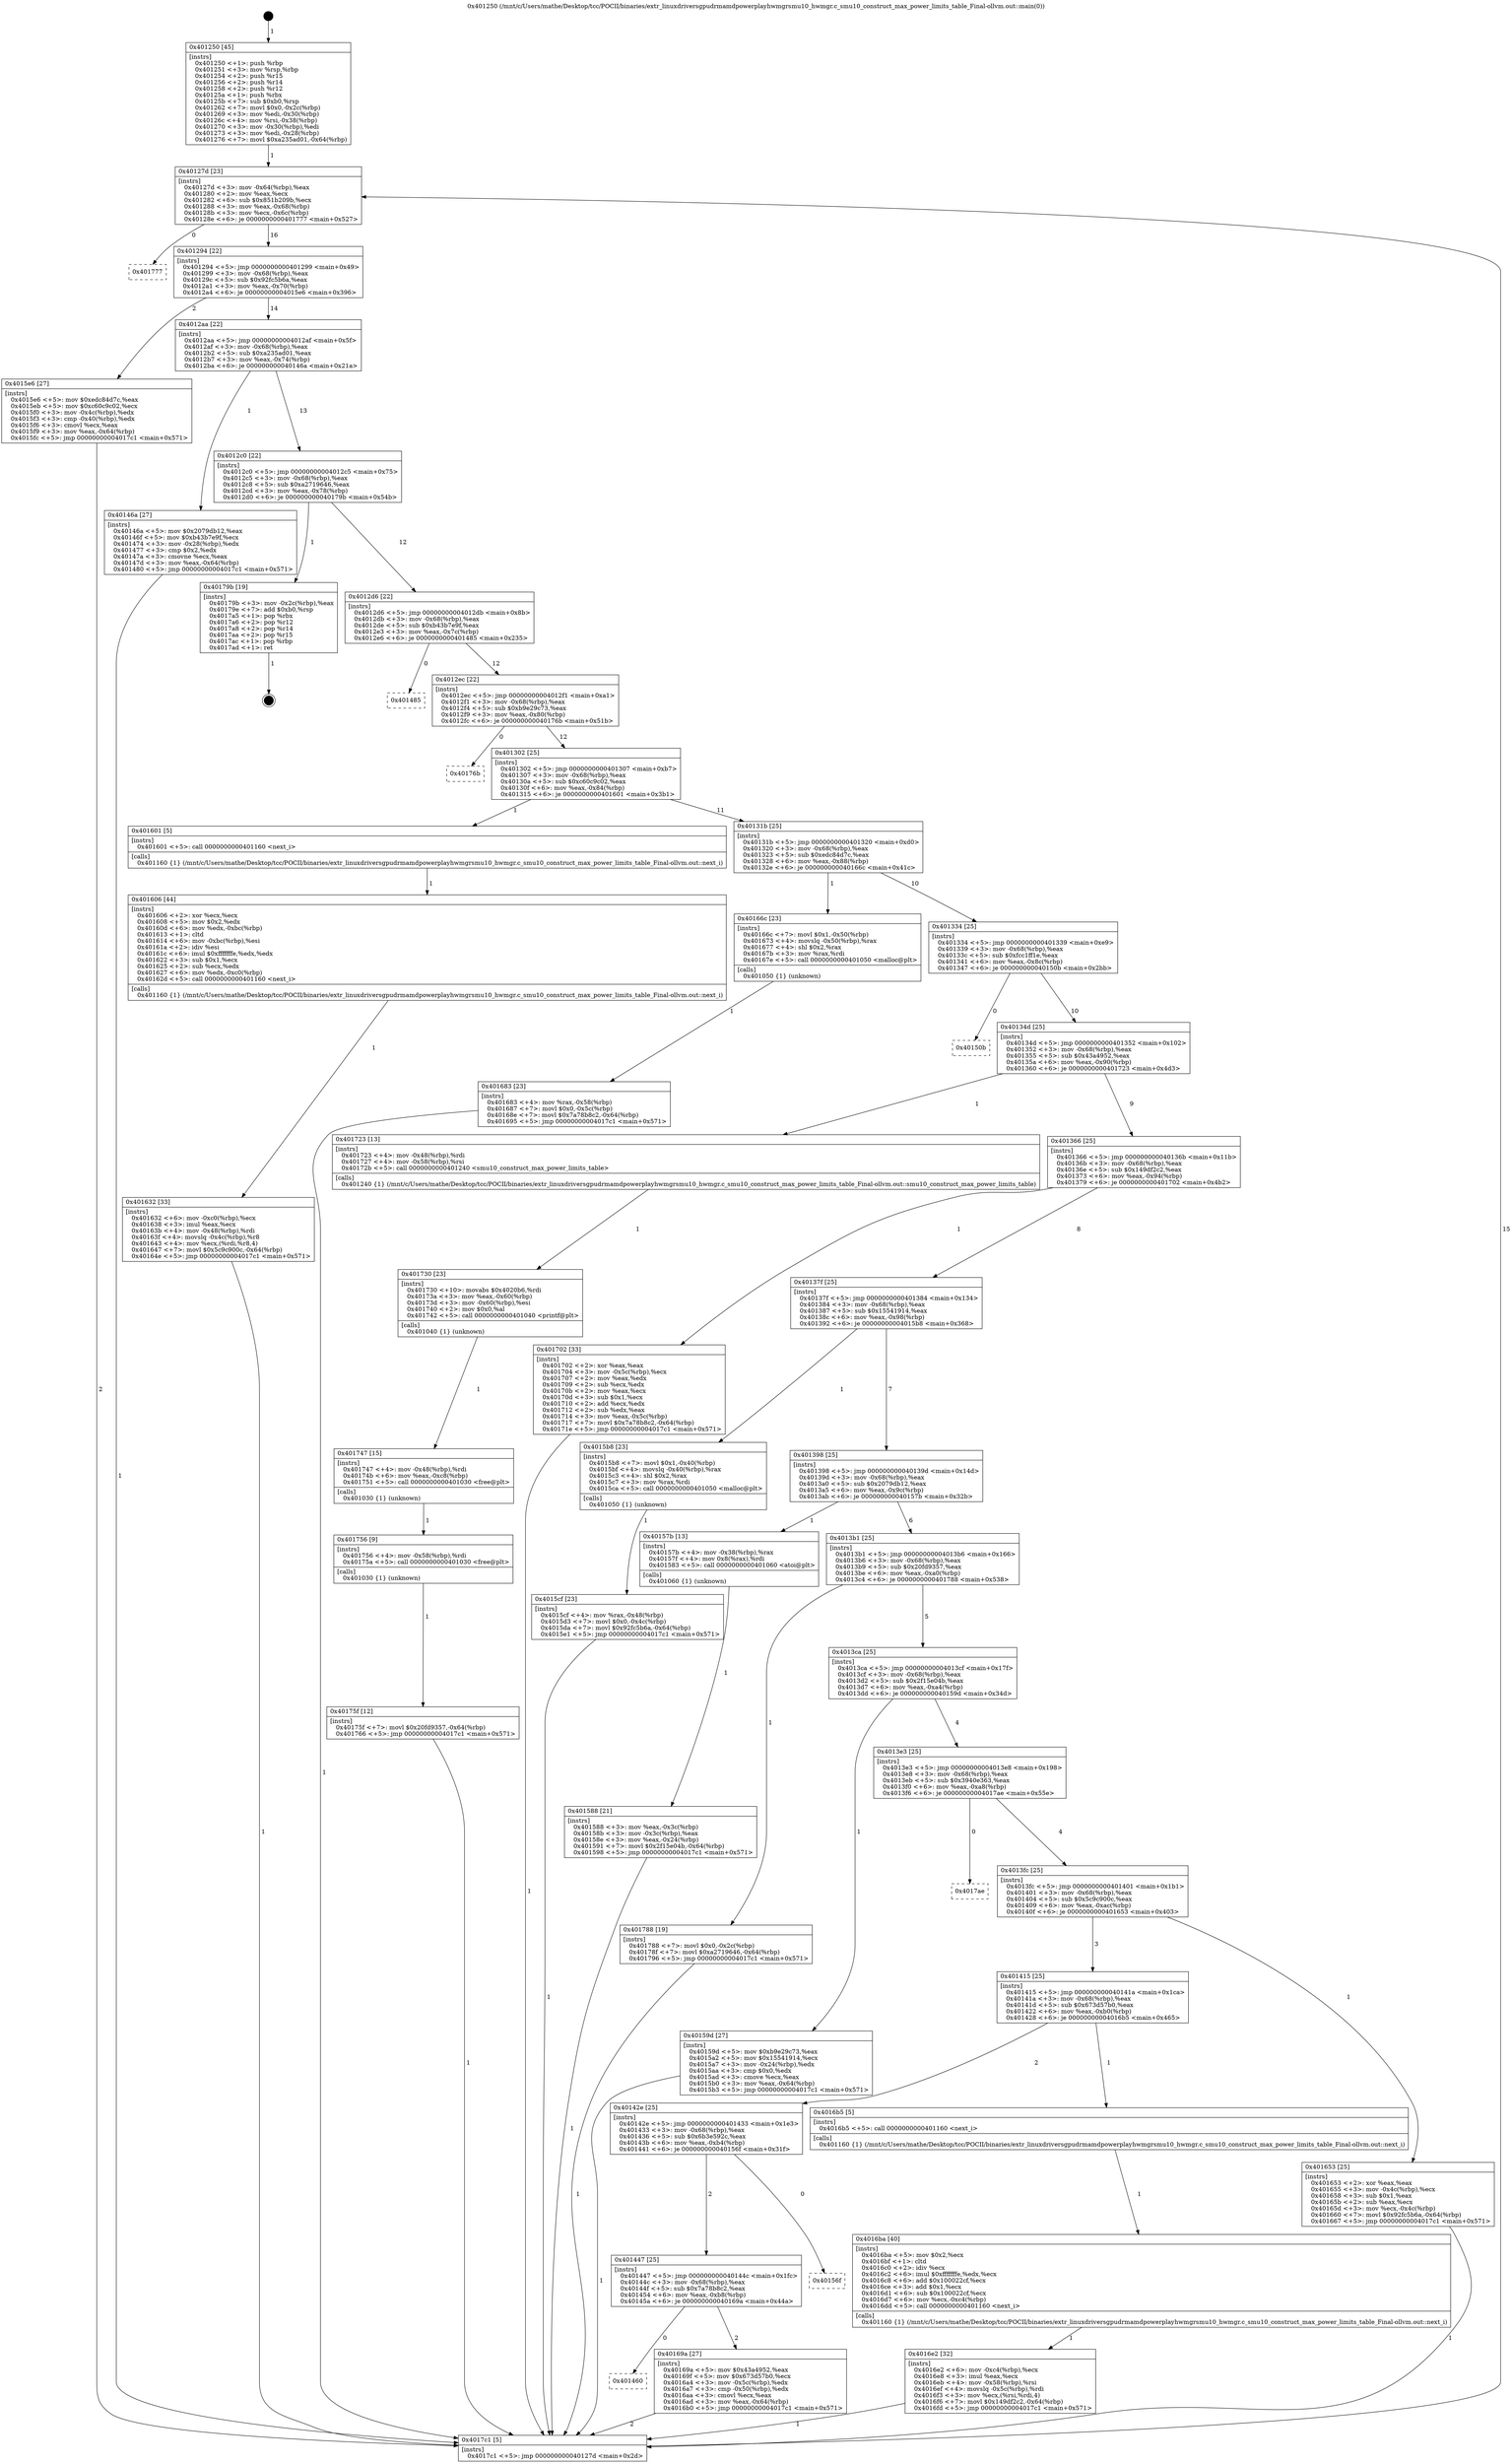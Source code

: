 digraph "0x401250" {
  label = "0x401250 (/mnt/c/Users/mathe/Desktop/tcc/POCII/binaries/extr_linuxdriversgpudrmamdpowerplayhwmgrsmu10_hwmgr.c_smu10_construct_max_power_limits_table_Final-ollvm.out::main(0))"
  labelloc = "t"
  node[shape=record]

  Entry [label="",width=0.3,height=0.3,shape=circle,fillcolor=black,style=filled]
  "0x40127d" [label="{
     0x40127d [23]\l
     | [instrs]\l
     &nbsp;&nbsp;0x40127d \<+3\>: mov -0x64(%rbp),%eax\l
     &nbsp;&nbsp;0x401280 \<+2\>: mov %eax,%ecx\l
     &nbsp;&nbsp;0x401282 \<+6\>: sub $0x851b209b,%ecx\l
     &nbsp;&nbsp;0x401288 \<+3\>: mov %eax,-0x68(%rbp)\l
     &nbsp;&nbsp;0x40128b \<+3\>: mov %ecx,-0x6c(%rbp)\l
     &nbsp;&nbsp;0x40128e \<+6\>: je 0000000000401777 \<main+0x527\>\l
  }"]
  "0x401777" [label="{
     0x401777\l
  }", style=dashed]
  "0x401294" [label="{
     0x401294 [22]\l
     | [instrs]\l
     &nbsp;&nbsp;0x401294 \<+5\>: jmp 0000000000401299 \<main+0x49\>\l
     &nbsp;&nbsp;0x401299 \<+3\>: mov -0x68(%rbp),%eax\l
     &nbsp;&nbsp;0x40129c \<+5\>: sub $0x92fc5b6a,%eax\l
     &nbsp;&nbsp;0x4012a1 \<+3\>: mov %eax,-0x70(%rbp)\l
     &nbsp;&nbsp;0x4012a4 \<+6\>: je 00000000004015e6 \<main+0x396\>\l
  }"]
  Exit [label="",width=0.3,height=0.3,shape=circle,fillcolor=black,style=filled,peripheries=2]
  "0x4015e6" [label="{
     0x4015e6 [27]\l
     | [instrs]\l
     &nbsp;&nbsp;0x4015e6 \<+5\>: mov $0xedc84d7c,%eax\l
     &nbsp;&nbsp;0x4015eb \<+5\>: mov $0xc60c9c02,%ecx\l
     &nbsp;&nbsp;0x4015f0 \<+3\>: mov -0x4c(%rbp),%edx\l
     &nbsp;&nbsp;0x4015f3 \<+3\>: cmp -0x40(%rbp),%edx\l
     &nbsp;&nbsp;0x4015f6 \<+3\>: cmovl %ecx,%eax\l
     &nbsp;&nbsp;0x4015f9 \<+3\>: mov %eax,-0x64(%rbp)\l
     &nbsp;&nbsp;0x4015fc \<+5\>: jmp 00000000004017c1 \<main+0x571\>\l
  }"]
  "0x4012aa" [label="{
     0x4012aa [22]\l
     | [instrs]\l
     &nbsp;&nbsp;0x4012aa \<+5\>: jmp 00000000004012af \<main+0x5f\>\l
     &nbsp;&nbsp;0x4012af \<+3\>: mov -0x68(%rbp),%eax\l
     &nbsp;&nbsp;0x4012b2 \<+5\>: sub $0xa235ad01,%eax\l
     &nbsp;&nbsp;0x4012b7 \<+3\>: mov %eax,-0x74(%rbp)\l
     &nbsp;&nbsp;0x4012ba \<+6\>: je 000000000040146a \<main+0x21a\>\l
  }"]
  "0x40175f" [label="{
     0x40175f [12]\l
     | [instrs]\l
     &nbsp;&nbsp;0x40175f \<+7\>: movl $0x20fd9357,-0x64(%rbp)\l
     &nbsp;&nbsp;0x401766 \<+5\>: jmp 00000000004017c1 \<main+0x571\>\l
  }"]
  "0x40146a" [label="{
     0x40146a [27]\l
     | [instrs]\l
     &nbsp;&nbsp;0x40146a \<+5\>: mov $0x2079db12,%eax\l
     &nbsp;&nbsp;0x40146f \<+5\>: mov $0xb43b7e9f,%ecx\l
     &nbsp;&nbsp;0x401474 \<+3\>: mov -0x28(%rbp),%edx\l
     &nbsp;&nbsp;0x401477 \<+3\>: cmp $0x2,%edx\l
     &nbsp;&nbsp;0x40147a \<+3\>: cmovne %ecx,%eax\l
     &nbsp;&nbsp;0x40147d \<+3\>: mov %eax,-0x64(%rbp)\l
     &nbsp;&nbsp;0x401480 \<+5\>: jmp 00000000004017c1 \<main+0x571\>\l
  }"]
  "0x4012c0" [label="{
     0x4012c0 [22]\l
     | [instrs]\l
     &nbsp;&nbsp;0x4012c0 \<+5\>: jmp 00000000004012c5 \<main+0x75\>\l
     &nbsp;&nbsp;0x4012c5 \<+3\>: mov -0x68(%rbp),%eax\l
     &nbsp;&nbsp;0x4012c8 \<+5\>: sub $0xa2719646,%eax\l
     &nbsp;&nbsp;0x4012cd \<+3\>: mov %eax,-0x78(%rbp)\l
     &nbsp;&nbsp;0x4012d0 \<+6\>: je 000000000040179b \<main+0x54b\>\l
  }"]
  "0x4017c1" [label="{
     0x4017c1 [5]\l
     | [instrs]\l
     &nbsp;&nbsp;0x4017c1 \<+5\>: jmp 000000000040127d \<main+0x2d\>\l
  }"]
  "0x401250" [label="{
     0x401250 [45]\l
     | [instrs]\l
     &nbsp;&nbsp;0x401250 \<+1\>: push %rbp\l
     &nbsp;&nbsp;0x401251 \<+3\>: mov %rsp,%rbp\l
     &nbsp;&nbsp;0x401254 \<+2\>: push %r15\l
     &nbsp;&nbsp;0x401256 \<+2\>: push %r14\l
     &nbsp;&nbsp;0x401258 \<+2\>: push %r12\l
     &nbsp;&nbsp;0x40125a \<+1\>: push %rbx\l
     &nbsp;&nbsp;0x40125b \<+7\>: sub $0xb0,%rsp\l
     &nbsp;&nbsp;0x401262 \<+7\>: movl $0x0,-0x2c(%rbp)\l
     &nbsp;&nbsp;0x401269 \<+3\>: mov %edi,-0x30(%rbp)\l
     &nbsp;&nbsp;0x40126c \<+4\>: mov %rsi,-0x38(%rbp)\l
     &nbsp;&nbsp;0x401270 \<+3\>: mov -0x30(%rbp),%edi\l
     &nbsp;&nbsp;0x401273 \<+3\>: mov %edi,-0x28(%rbp)\l
     &nbsp;&nbsp;0x401276 \<+7\>: movl $0xa235ad01,-0x64(%rbp)\l
  }"]
  "0x401756" [label="{
     0x401756 [9]\l
     | [instrs]\l
     &nbsp;&nbsp;0x401756 \<+4\>: mov -0x58(%rbp),%rdi\l
     &nbsp;&nbsp;0x40175a \<+5\>: call 0000000000401030 \<free@plt\>\l
     | [calls]\l
     &nbsp;&nbsp;0x401030 \{1\} (unknown)\l
  }"]
  "0x40179b" [label="{
     0x40179b [19]\l
     | [instrs]\l
     &nbsp;&nbsp;0x40179b \<+3\>: mov -0x2c(%rbp),%eax\l
     &nbsp;&nbsp;0x40179e \<+7\>: add $0xb0,%rsp\l
     &nbsp;&nbsp;0x4017a5 \<+1\>: pop %rbx\l
     &nbsp;&nbsp;0x4017a6 \<+2\>: pop %r12\l
     &nbsp;&nbsp;0x4017a8 \<+2\>: pop %r14\l
     &nbsp;&nbsp;0x4017aa \<+2\>: pop %r15\l
     &nbsp;&nbsp;0x4017ac \<+1\>: pop %rbp\l
     &nbsp;&nbsp;0x4017ad \<+1\>: ret\l
  }"]
  "0x4012d6" [label="{
     0x4012d6 [22]\l
     | [instrs]\l
     &nbsp;&nbsp;0x4012d6 \<+5\>: jmp 00000000004012db \<main+0x8b\>\l
     &nbsp;&nbsp;0x4012db \<+3\>: mov -0x68(%rbp),%eax\l
     &nbsp;&nbsp;0x4012de \<+5\>: sub $0xb43b7e9f,%eax\l
     &nbsp;&nbsp;0x4012e3 \<+3\>: mov %eax,-0x7c(%rbp)\l
     &nbsp;&nbsp;0x4012e6 \<+6\>: je 0000000000401485 \<main+0x235\>\l
  }"]
  "0x401747" [label="{
     0x401747 [15]\l
     | [instrs]\l
     &nbsp;&nbsp;0x401747 \<+4\>: mov -0x48(%rbp),%rdi\l
     &nbsp;&nbsp;0x40174b \<+6\>: mov %eax,-0xc8(%rbp)\l
     &nbsp;&nbsp;0x401751 \<+5\>: call 0000000000401030 \<free@plt\>\l
     | [calls]\l
     &nbsp;&nbsp;0x401030 \{1\} (unknown)\l
  }"]
  "0x401485" [label="{
     0x401485\l
  }", style=dashed]
  "0x4012ec" [label="{
     0x4012ec [22]\l
     | [instrs]\l
     &nbsp;&nbsp;0x4012ec \<+5\>: jmp 00000000004012f1 \<main+0xa1\>\l
     &nbsp;&nbsp;0x4012f1 \<+3\>: mov -0x68(%rbp),%eax\l
     &nbsp;&nbsp;0x4012f4 \<+5\>: sub $0xb9e29c73,%eax\l
     &nbsp;&nbsp;0x4012f9 \<+3\>: mov %eax,-0x80(%rbp)\l
     &nbsp;&nbsp;0x4012fc \<+6\>: je 000000000040176b \<main+0x51b\>\l
  }"]
  "0x401730" [label="{
     0x401730 [23]\l
     | [instrs]\l
     &nbsp;&nbsp;0x401730 \<+10\>: movabs $0x4020b6,%rdi\l
     &nbsp;&nbsp;0x40173a \<+3\>: mov %eax,-0x60(%rbp)\l
     &nbsp;&nbsp;0x40173d \<+3\>: mov -0x60(%rbp),%esi\l
     &nbsp;&nbsp;0x401740 \<+2\>: mov $0x0,%al\l
     &nbsp;&nbsp;0x401742 \<+5\>: call 0000000000401040 \<printf@plt\>\l
     | [calls]\l
     &nbsp;&nbsp;0x401040 \{1\} (unknown)\l
  }"]
  "0x40176b" [label="{
     0x40176b\l
  }", style=dashed]
  "0x401302" [label="{
     0x401302 [25]\l
     | [instrs]\l
     &nbsp;&nbsp;0x401302 \<+5\>: jmp 0000000000401307 \<main+0xb7\>\l
     &nbsp;&nbsp;0x401307 \<+3\>: mov -0x68(%rbp),%eax\l
     &nbsp;&nbsp;0x40130a \<+5\>: sub $0xc60c9c02,%eax\l
     &nbsp;&nbsp;0x40130f \<+6\>: mov %eax,-0x84(%rbp)\l
     &nbsp;&nbsp;0x401315 \<+6\>: je 0000000000401601 \<main+0x3b1\>\l
  }"]
  "0x4016e2" [label="{
     0x4016e2 [32]\l
     | [instrs]\l
     &nbsp;&nbsp;0x4016e2 \<+6\>: mov -0xc4(%rbp),%ecx\l
     &nbsp;&nbsp;0x4016e8 \<+3\>: imul %eax,%ecx\l
     &nbsp;&nbsp;0x4016eb \<+4\>: mov -0x58(%rbp),%rsi\l
     &nbsp;&nbsp;0x4016ef \<+4\>: movslq -0x5c(%rbp),%rdi\l
     &nbsp;&nbsp;0x4016f3 \<+3\>: mov %ecx,(%rsi,%rdi,4)\l
     &nbsp;&nbsp;0x4016f6 \<+7\>: movl $0x149df2c2,-0x64(%rbp)\l
     &nbsp;&nbsp;0x4016fd \<+5\>: jmp 00000000004017c1 \<main+0x571\>\l
  }"]
  "0x401601" [label="{
     0x401601 [5]\l
     | [instrs]\l
     &nbsp;&nbsp;0x401601 \<+5\>: call 0000000000401160 \<next_i\>\l
     | [calls]\l
     &nbsp;&nbsp;0x401160 \{1\} (/mnt/c/Users/mathe/Desktop/tcc/POCII/binaries/extr_linuxdriversgpudrmamdpowerplayhwmgrsmu10_hwmgr.c_smu10_construct_max_power_limits_table_Final-ollvm.out::next_i)\l
  }"]
  "0x40131b" [label="{
     0x40131b [25]\l
     | [instrs]\l
     &nbsp;&nbsp;0x40131b \<+5\>: jmp 0000000000401320 \<main+0xd0\>\l
     &nbsp;&nbsp;0x401320 \<+3\>: mov -0x68(%rbp),%eax\l
     &nbsp;&nbsp;0x401323 \<+5\>: sub $0xedc84d7c,%eax\l
     &nbsp;&nbsp;0x401328 \<+6\>: mov %eax,-0x88(%rbp)\l
     &nbsp;&nbsp;0x40132e \<+6\>: je 000000000040166c \<main+0x41c\>\l
  }"]
  "0x4016ba" [label="{
     0x4016ba [40]\l
     | [instrs]\l
     &nbsp;&nbsp;0x4016ba \<+5\>: mov $0x2,%ecx\l
     &nbsp;&nbsp;0x4016bf \<+1\>: cltd\l
     &nbsp;&nbsp;0x4016c0 \<+2\>: idiv %ecx\l
     &nbsp;&nbsp;0x4016c2 \<+6\>: imul $0xfffffffe,%edx,%ecx\l
     &nbsp;&nbsp;0x4016c8 \<+6\>: add $0x100022cf,%ecx\l
     &nbsp;&nbsp;0x4016ce \<+3\>: add $0x1,%ecx\l
     &nbsp;&nbsp;0x4016d1 \<+6\>: sub $0x100022cf,%ecx\l
     &nbsp;&nbsp;0x4016d7 \<+6\>: mov %ecx,-0xc4(%rbp)\l
     &nbsp;&nbsp;0x4016dd \<+5\>: call 0000000000401160 \<next_i\>\l
     | [calls]\l
     &nbsp;&nbsp;0x401160 \{1\} (/mnt/c/Users/mathe/Desktop/tcc/POCII/binaries/extr_linuxdriversgpudrmamdpowerplayhwmgrsmu10_hwmgr.c_smu10_construct_max_power_limits_table_Final-ollvm.out::next_i)\l
  }"]
  "0x40166c" [label="{
     0x40166c [23]\l
     | [instrs]\l
     &nbsp;&nbsp;0x40166c \<+7\>: movl $0x1,-0x50(%rbp)\l
     &nbsp;&nbsp;0x401673 \<+4\>: movslq -0x50(%rbp),%rax\l
     &nbsp;&nbsp;0x401677 \<+4\>: shl $0x2,%rax\l
     &nbsp;&nbsp;0x40167b \<+3\>: mov %rax,%rdi\l
     &nbsp;&nbsp;0x40167e \<+5\>: call 0000000000401050 \<malloc@plt\>\l
     | [calls]\l
     &nbsp;&nbsp;0x401050 \{1\} (unknown)\l
  }"]
  "0x401334" [label="{
     0x401334 [25]\l
     | [instrs]\l
     &nbsp;&nbsp;0x401334 \<+5\>: jmp 0000000000401339 \<main+0xe9\>\l
     &nbsp;&nbsp;0x401339 \<+3\>: mov -0x68(%rbp),%eax\l
     &nbsp;&nbsp;0x40133c \<+5\>: sub $0xfcc1ff1e,%eax\l
     &nbsp;&nbsp;0x401341 \<+6\>: mov %eax,-0x8c(%rbp)\l
     &nbsp;&nbsp;0x401347 \<+6\>: je 000000000040150b \<main+0x2bb\>\l
  }"]
  "0x401460" [label="{
     0x401460\l
  }", style=dashed]
  "0x40150b" [label="{
     0x40150b\l
  }", style=dashed]
  "0x40134d" [label="{
     0x40134d [25]\l
     | [instrs]\l
     &nbsp;&nbsp;0x40134d \<+5\>: jmp 0000000000401352 \<main+0x102\>\l
     &nbsp;&nbsp;0x401352 \<+3\>: mov -0x68(%rbp),%eax\l
     &nbsp;&nbsp;0x401355 \<+5\>: sub $0x43a4952,%eax\l
     &nbsp;&nbsp;0x40135a \<+6\>: mov %eax,-0x90(%rbp)\l
     &nbsp;&nbsp;0x401360 \<+6\>: je 0000000000401723 \<main+0x4d3\>\l
  }"]
  "0x40169a" [label="{
     0x40169a [27]\l
     | [instrs]\l
     &nbsp;&nbsp;0x40169a \<+5\>: mov $0x43a4952,%eax\l
     &nbsp;&nbsp;0x40169f \<+5\>: mov $0x673d57b0,%ecx\l
     &nbsp;&nbsp;0x4016a4 \<+3\>: mov -0x5c(%rbp),%edx\l
     &nbsp;&nbsp;0x4016a7 \<+3\>: cmp -0x50(%rbp),%edx\l
     &nbsp;&nbsp;0x4016aa \<+3\>: cmovl %ecx,%eax\l
     &nbsp;&nbsp;0x4016ad \<+3\>: mov %eax,-0x64(%rbp)\l
     &nbsp;&nbsp;0x4016b0 \<+5\>: jmp 00000000004017c1 \<main+0x571\>\l
  }"]
  "0x401723" [label="{
     0x401723 [13]\l
     | [instrs]\l
     &nbsp;&nbsp;0x401723 \<+4\>: mov -0x48(%rbp),%rdi\l
     &nbsp;&nbsp;0x401727 \<+4\>: mov -0x58(%rbp),%rsi\l
     &nbsp;&nbsp;0x40172b \<+5\>: call 0000000000401240 \<smu10_construct_max_power_limits_table\>\l
     | [calls]\l
     &nbsp;&nbsp;0x401240 \{1\} (/mnt/c/Users/mathe/Desktop/tcc/POCII/binaries/extr_linuxdriversgpudrmamdpowerplayhwmgrsmu10_hwmgr.c_smu10_construct_max_power_limits_table_Final-ollvm.out::smu10_construct_max_power_limits_table)\l
  }"]
  "0x401366" [label="{
     0x401366 [25]\l
     | [instrs]\l
     &nbsp;&nbsp;0x401366 \<+5\>: jmp 000000000040136b \<main+0x11b\>\l
     &nbsp;&nbsp;0x40136b \<+3\>: mov -0x68(%rbp),%eax\l
     &nbsp;&nbsp;0x40136e \<+5\>: sub $0x149df2c2,%eax\l
     &nbsp;&nbsp;0x401373 \<+6\>: mov %eax,-0x94(%rbp)\l
     &nbsp;&nbsp;0x401379 \<+6\>: je 0000000000401702 \<main+0x4b2\>\l
  }"]
  "0x401447" [label="{
     0x401447 [25]\l
     | [instrs]\l
     &nbsp;&nbsp;0x401447 \<+5\>: jmp 000000000040144c \<main+0x1fc\>\l
     &nbsp;&nbsp;0x40144c \<+3\>: mov -0x68(%rbp),%eax\l
     &nbsp;&nbsp;0x40144f \<+5\>: sub $0x7a78b8c2,%eax\l
     &nbsp;&nbsp;0x401454 \<+6\>: mov %eax,-0xb8(%rbp)\l
     &nbsp;&nbsp;0x40145a \<+6\>: je 000000000040169a \<main+0x44a\>\l
  }"]
  "0x401702" [label="{
     0x401702 [33]\l
     | [instrs]\l
     &nbsp;&nbsp;0x401702 \<+2\>: xor %eax,%eax\l
     &nbsp;&nbsp;0x401704 \<+3\>: mov -0x5c(%rbp),%ecx\l
     &nbsp;&nbsp;0x401707 \<+2\>: mov %eax,%edx\l
     &nbsp;&nbsp;0x401709 \<+2\>: sub %ecx,%edx\l
     &nbsp;&nbsp;0x40170b \<+2\>: mov %eax,%ecx\l
     &nbsp;&nbsp;0x40170d \<+3\>: sub $0x1,%ecx\l
     &nbsp;&nbsp;0x401710 \<+2\>: add %ecx,%edx\l
     &nbsp;&nbsp;0x401712 \<+2\>: sub %edx,%eax\l
     &nbsp;&nbsp;0x401714 \<+3\>: mov %eax,-0x5c(%rbp)\l
     &nbsp;&nbsp;0x401717 \<+7\>: movl $0x7a78b8c2,-0x64(%rbp)\l
     &nbsp;&nbsp;0x40171e \<+5\>: jmp 00000000004017c1 \<main+0x571\>\l
  }"]
  "0x40137f" [label="{
     0x40137f [25]\l
     | [instrs]\l
     &nbsp;&nbsp;0x40137f \<+5\>: jmp 0000000000401384 \<main+0x134\>\l
     &nbsp;&nbsp;0x401384 \<+3\>: mov -0x68(%rbp),%eax\l
     &nbsp;&nbsp;0x401387 \<+5\>: sub $0x15541914,%eax\l
     &nbsp;&nbsp;0x40138c \<+6\>: mov %eax,-0x98(%rbp)\l
     &nbsp;&nbsp;0x401392 \<+6\>: je 00000000004015b8 \<main+0x368\>\l
  }"]
  "0x40156f" [label="{
     0x40156f\l
  }", style=dashed]
  "0x4015b8" [label="{
     0x4015b8 [23]\l
     | [instrs]\l
     &nbsp;&nbsp;0x4015b8 \<+7\>: movl $0x1,-0x40(%rbp)\l
     &nbsp;&nbsp;0x4015bf \<+4\>: movslq -0x40(%rbp),%rax\l
     &nbsp;&nbsp;0x4015c3 \<+4\>: shl $0x2,%rax\l
     &nbsp;&nbsp;0x4015c7 \<+3\>: mov %rax,%rdi\l
     &nbsp;&nbsp;0x4015ca \<+5\>: call 0000000000401050 \<malloc@plt\>\l
     | [calls]\l
     &nbsp;&nbsp;0x401050 \{1\} (unknown)\l
  }"]
  "0x401398" [label="{
     0x401398 [25]\l
     | [instrs]\l
     &nbsp;&nbsp;0x401398 \<+5\>: jmp 000000000040139d \<main+0x14d\>\l
     &nbsp;&nbsp;0x40139d \<+3\>: mov -0x68(%rbp),%eax\l
     &nbsp;&nbsp;0x4013a0 \<+5\>: sub $0x2079db12,%eax\l
     &nbsp;&nbsp;0x4013a5 \<+6\>: mov %eax,-0x9c(%rbp)\l
     &nbsp;&nbsp;0x4013ab \<+6\>: je 000000000040157b \<main+0x32b\>\l
  }"]
  "0x40142e" [label="{
     0x40142e [25]\l
     | [instrs]\l
     &nbsp;&nbsp;0x40142e \<+5\>: jmp 0000000000401433 \<main+0x1e3\>\l
     &nbsp;&nbsp;0x401433 \<+3\>: mov -0x68(%rbp),%eax\l
     &nbsp;&nbsp;0x401436 \<+5\>: sub $0x6b3e592c,%eax\l
     &nbsp;&nbsp;0x40143b \<+6\>: mov %eax,-0xb4(%rbp)\l
     &nbsp;&nbsp;0x401441 \<+6\>: je 000000000040156f \<main+0x31f\>\l
  }"]
  "0x40157b" [label="{
     0x40157b [13]\l
     | [instrs]\l
     &nbsp;&nbsp;0x40157b \<+4\>: mov -0x38(%rbp),%rax\l
     &nbsp;&nbsp;0x40157f \<+4\>: mov 0x8(%rax),%rdi\l
     &nbsp;&nbsp;0x401583 \<+5\>: call 0000000000401060 \<atoi@plt\>\l
     | [calls]\l
     &nbsp;&nbsp;0x401060 \{1\} (unknown)\l
  }"]
  "0x4013b1" [label="{
     0x4013b1 [25]\l
     | [instrs]\l
     &nbsp;&nbsp;0x4013b1 \<+5\>: jmp 00000000004013b6 \<main+0x166\>\l
     &nbsp;&nbsp;0x4013b6 \<+3\>: mov -0x68(%rbp),%eax\l
     &nbsp;&nbsp;0x4013b9 \<+5\>: sub $0x20fd9357,%eax\l
     &nbsp;&nbsp;0x4013be \<+6\>: mov %eax,-0xa0(%rbp)\l
     &nbsp;&nbsp;0x4013c4 \<+6\>: je 0000000000401788 \<main+0x538\>\l
  }"]
  "0x401588" [label="{
     0x401588 [21]\l
     | [instrs]\l
     &nbsp;&nbsp;0x401588 \<+3\>: mov %eax,-0x3c(%rbp)\l
     &nbsp;&nbsp;0x40158b \<+3\>: mov -0x3c(%rbp),%eax\l
     &nbsp;&nbsp;0x40158e \<+3\>: mov %eax,-0x24(%rbp)\l
     &nbsp;&nbsp;0x401591 \<+7\>: movl $0x2f15e04b,-0x64(%rbp)\l
     &nbsp;&nbsp;0x401598 \<+5\>: jmp 00000000004017c1 \<main+0x571\>\l
  }"]
  "0x4016b5" [label="{
     0x4016b5 [5]\l
     | [instrs]\l
     &nbsp;&nbsp;0x4016b5 \<+5\>: call 0000000000401160 \<next_i\>\l
     | [calls]\l
     &nbsp;&nbsp;0x401160 \{1\} (/mnt/c/Users/mathe/Desktop/tcc/POCII/binaries/extr_linuxdriversgpudrmamdpowerplayhwmgrsmu10_hwmgr.c_smu10_construct_max_power_limits_table_Final-ollvm.out::next_i)\l
  }"]
  "0x401788" [label="{
     0x401788 [19]\l
     | [instrs]\l
     &nbsp;&nbsp;0x401788 \<+7\>: movl $0x0,-0x2c(%rbp)\l
     &nbsp;&nbsp;0x40178f \<+7\>: movl $0xa2719646,-0x64(%rbp)\l
     &nbsp;&nbsp;0x401796 \<+5\>: jmp 00000000004017c1 \<main+0x571\>\l
  }"]
  "0x4013ca" [label="{
     0x4013ca [25]\l
     | [instrs]\l
     &nbsp;&nbsp;0x4013ca \<+5\>: jmp 00000000004013cf \<main+0x17f\>\l
     &nbsp;&nbsp;0x4013cf \<+3\>: mov -0x68(%rbp),%eax\l
     &nbsp;&nbsp;0x4013d2 \<+5\>: sub $0x2f15e04b,%eax\l
     &nbsp;&nbsp;0x4013d7 \<+6\>: mov %eax,-0xa4(%rbp)\l
     &nbsp;&nbsp;0x4013dd \<+6\>: je 000000000040159d \<main+0x34d\>\l
  }"]
  "0x401683" [label="{
     0x401683 [23]\l
     | [instrs]\l
     &nbsp;&nbsp;0x401683 \<+4\>: mov %rax,-0x58(%rbp)\l
     &nbsp;&nbsp;0x401687 \<+7\>: movl $0x0,-0x5c(%rbp)\l
     &nbsp;&nbsp;0x40168e \<+7\>: movl $0x7a78b8c2,-0x64(%rbp)\l
     &nbsp;&nbsp;0x401695 \<+5\>: jmp 00000000004017c1 \<main+0x571\>\l
  }"]
  "0x40159d" [label="{
     0x40159d [27]\l
     | [instrs]\l
     &nbsp;&nbsp;0x40159d \<+5\>: mov $0xb9e29c73,%eax\l
     &nbsp;&nbsp;0x4015a2 \<+5\>: mov $0x15541914,%ecx\l
     &nbsp;&nbsp;0x4015a7 \<+3\>: mov -0x24(%rbp),%edx\l
     &nbsp;&nbsp;0x4015aa \<+3\>: cmp $0x0,%edx\l
     &nbsp;&nbsp;0x4015ad \<+3\>: cmove %ecx,%eax\l
     &nbsp;&nbsp;0x4015b0 \<+3\>: mov %eax,-0x64(%rbp)\l
     &nbsp;&nbsp;0x4015b3 \<+5\>: jmp 00000000004017c1 \<main+0x571\>\l
  }"]
  "0x4013e3" [label="{
     0x4013e3 [25]\l
     | [instrs]\l
     &nbsp;&nbsp;0x4013e3 \<+5\>: jmp 00000000004013e8 \<main+0x198\>\l
     &nbsp;&nbsp;0x4013e8 \<+3\>: mov -0x68(%rbp),%eax\l
     &nbsp;&nbsp;0x4013eb \<+5\>: sub $0x3940e363,%eax\l
     &nbsp;&nbsp;0x4013f0 \<+6\>: mov %eax,-0xa8(%rbp)\l
     &nbsp;&nbsp;0x4013f6 \<+6\>: je 00000000004017ae \<main+0x55e\>\l
  }"]
  "0x4015cf" [label="{
     0x4015cf [23]\l
     | [instrs]\l
     &nbsp;&nbsp;0x4015cf \<+4\>: mov %rax,-0x48(%rbp)\l
     &nbsp;&nbsp;0x4015d3 \<+7\>: movl $0x0,-0x4c(%rbp)\l
     &nbsp;&nbsp;0x4015da \<+7\>: movl $0x92fc5b6a,-0x64(%rbp)\l
     &nbsp;&nbsp;0x4015e1 \<+5\>: jmp 00000000004017c1 \<main+0x571\>\l
  }"]
  "0x401606" [label="{
     0x401606 [44]\l
     | [instrs]\l
     &nbsp;&nbsp;0x401606 \<+2\>: xor %ecx,%ecx\l
     &nbsp;&nbsp;0x401608 \<+5\>: mov $0x2,%edx\l
     &nbsp;&nbsp;0x40160d \<+6\>: mov %edx,-0xbc(%rbp)\l
     &nbsp;&nbsp;0x401613 \<+1\>: cltd\l
     &nbsp;&nbsp;0x401614 \<+6\>: mov -0xbc(%rbp),%esi\l
     &nbsp;&nbsp;0x40161a \<+2\>: idiv %esi\l
     &nbsp;&nbsp;0x40161c \<+6\>: imul $0xfffffffe,%edx,%edx\l
     &nbsp;&nbsp;0x401622 \<+3\>: sub $0x1,%ecx\l
     &nbsp;&nbsp;0x401625 \<+2\>: sub %ecx,%edx\l
     &nbsp;&nbsp;0x401627 \<+6\>: mov %edx,-0xc0(%rbp)\l
     &nbsp;&nbsp;0x40162d \<+5\>: call 0000000000401160 \<next_i\>\l
     | [calls]\l
     &nbsp;&nbsp;0x401160 \{1\} (/mnt/c/Users/mathe/Desktop/tcc/POCII/binaries/extr_linuxdriversgpudrmamdpowerplayhwmgrsmu10_hwmgr.c_smu10_construct_max_power_limits_table_Final-ollvm.out::next_i)\l
  }"]
  "0x401632" [label="{
     0x401632 [33]\l
     | [instrs]\l
     &nbsp;&nbsp;0x401632 \<+6\>: mov -0xc0(%rbp),%ecx\l
     &nbsp;&nbsp;0x401638 \<+3\>: imul %eax,%ecx\l
     &nbsp;&nbsp;0x40163b \<+4\>: mov -0x48(%rbp),%rdi\l
     &nbsp;&nbsp;0x40163f \<+4\>: movslq -0x4c(%rbp),%r8\l
     &nbsp;&nbsp;0x401643 \<+4\>: mov %ecx,(%rdi,%r8,4)\l
     &nbsp;&nbsp;0x401647 \<+7\>: movl $0x5c9c900c,-0x64(%rbp)\l
     &nbsp;&nbsp;0x40164e \<+5\>: jmp 00000000004017c1 \<main+0x571\>\l
  }"]
  "0x401415" [label="{
     0x401415 [25]\l
     | [instrs]\l
     &nbsp;&nbsp;0x401415 \<+5\>: jmp 000000000040141a \<main+0x1ca\>\l
     &nbsp;&nbsp;0x40141a \<+3\>: mov -0x68(%rbp),%eax\l
     &nbsp;&nbsp;0x40141d \<+5\>: sub $0x673d57b0,%eax\l
     &nbsp;&nbsp;0x401422 \<+6\>: mov %eax,-0xb0(%rbp)\l
     &nbsp;&nbsp;0x401428 \<+6\>: je 00000000004016b5 \<main+0x465\>\l
  }"]
  "0x4017ae" [label="{
     0x4017ae\l
  }", style=dashed]
  "0x4013fc" [label="{
     0x4013fc [25]\l
     | [instrs]\l
     &nbsp;&nbsp;0x4013fc \<+5\>: jmp 0000000000401401 \<main+0x1b1\>\l
     &nbsp;&nbsp;0x401401 \<+3\>: mov -0x68(%rbp),%eax\l
     &nbsp;&nbsp;0x401404 \<+5\>: sub $0x5c9c900c,%eax\l
     &nbsp;&nbsp;0x401409 \<+6\>: mov %eax,-0xac(%rbp)\l
     &nbsp;&nbsp;0x40140f \<+6\>: je 0000000000401653 \<main+0x403\>\l
  }"]
  "0x401653" [label="{
     0x401653 [25]\l
     | [instrs]\l
     &nbsp;&nbsp;0x401653 \<+2\>: xor %eax,%eax\l
     &nbsp;&nbsp;0x401655 \<+3\>: mov -0x4c(%rbp),%ecx\l
     &nbsp;&nbsp;0x401658 \<+3\>: sub $0x1,%eax\l
     &nbsp;&nbsp;0x40165b \<+2\>: sub %eax,%ecx\l
     &nbsp;&nbsp;0x40165d \<+3\>: mov %ecx,-0x4c(%rbp)\l
     &nbsp;&nbsp;0x401660 \<+7\>: movl $0x92fc5b6a,-0x64(%rbp)\l
     &nbsp;&nbsp;0x401667 \<+5\>: jmp 00000000004017c1 \<main+0x571\>\l
  }"]
  Entry -> "0x401250" [label=" 1"]
  "0x40127d" -> "0x401777" [label=" 0"]
  "0x40127d" -> "0x401294" [label=" 16"]
  "0x40179b" -> Exit [label=" 1"]
  "0x401294" -> "0x4015e6" [label=" 2"]
  "0x401294" -> "0x4012aa" [label=" 14"]
  "0x401788" -> "0x4017c1" [label=" 1"]
  "0x4012aa" -> "0x40146a" [label=" 1"]
  "0x4012aa" -> "0x4012c0" [label=" 13"]
  "0x40146a" -> "0x4017c1" [label=" 1"]
  "0x401250" -> "0x40127d" [label=" 1"]
  "0x4017c1" -> "0x40127d" [label=" 15"]
  "0x40175f" -> "0x4017c1" [label=" 1"]
  "0x4012c0" -> "0x40179b" [label=" 1"]
  "0x4012c0" -> "0x4012d6" [label=" 12"]
  "0x401756" -> "0x40175f" [label=" 1"]
  "0x4012d6" -> "0x401485" [label=" 0"]
  "0x4012d6" -> "0x4012ec" [label=" 12"]
  "0x401747" -> "0x401756" [label=" 1"]
  "0x4012ec" -> "0x40176b" [label=" 0"]
  "0x4012ec" -> "0x401302" [label=" 12"]
  "0x401730" -> "0x401747" [label=" 1"]
  "0x401302" -> "0x401601" [label=" 1"]
  "0x401302" -> "0x40131b" [label=" 11"]
  "0x401723" -> "0x401730" [label=" 1"]
  "0x40131b" -> "0x40166c" [label=" 1"]
  "0x40131b" -> "0x401334" [label=" 10"]
  "0x401702" -> "0x4017c1" [label=" 1"]
  "0x401334" -> "0x40150b" [label=" 0"]
  "0x401334" -> "0x40134d" [label=" 10"]
  "0x4016e2" -> "0x4017c1" [label=" 1"]
  "0x40134d" -> "0x401723" [label=" 1"]
  "0x40134d" -> "0x401366" [label=" 9"]
  "0x4016ba" -> "0x4016e2" [label=" 1"]
  "0x401366" -> "0x401702" [label=" 1"]
  "0x401366" -> "0x40137f" [label=" 8"]
  "0x40169a" -> "0x4017c1" [label=" 2"]
  "0x40137f" -> "0x4015b8" [label=" 1"]
  "0x40137f" -> "0x401398" [label=" 7"]
  "0x401447" -> "0x401460" [label=" 0"]
  "0x401398" -> "0x40157b" [label=" 1"]
  "0x401398" -> "0x4013b1" [label=" 6"]
  "0x40157b" -> "0x401588" [label=" 1"]
  "0x401588" -> "0x4017c1" [label=" 1"]
  "0x4016b5" -> "0x4016ba" [label=" 1"]
  "0x4013b1" -> "0x401788" [label=" 1"]
  "0x4013b1" -> "0x4013ca" [label=" 5"]
  "0x40142e" -> "0x401447" [label=" 2"]
  "0x4013ca" -> "0x40159d" [label=" 1"]
  "0x4013ca" -> "0x4013e3" [label=" 4"]
  "0x40159d" -> "0x4017c1" [label=" 1"]
  "0x4015b8" -> "0x4015cf" [label=" 1"]
  "0x4015cf" -> "0x4017c1" [label=" 1"]
  "0x4015e6" -> "0x4017c1" [label=" 2"]
  "0x401601" -> "0x401606" [label=" 1"]
  "0x401606" -> "0x401632" [label=" 1"]
  "0x401632" -> "0x4017c1" [label=" 1"]
  "0x401447" -> "0x40169a" [label=" 2"]
  "0x4013e3" -> "0x4017ae" [label=" 0"]
  "0x4013e3" -> "0x4013fc" [label=" 4"]
  "0x401415" -> "0x40142e" [label=" 2"]
  "0x4013fc" -> "0x401653" [label=" 1"]
  "0x4013fc" -> "0x401415" [label=" 3"]
  "0x401653" -> "0x4017c1" [label=" 1"]
  "0x40166c" -> "0x401683" [label=" 1"]
  "0x401683" -> "0x4017c1" [label=" 1"]
  "0x40142e" -> "0x40156f" [label=" 0"]
  "0x401415" -> "0x4016b5" [label=" 1"]
}
